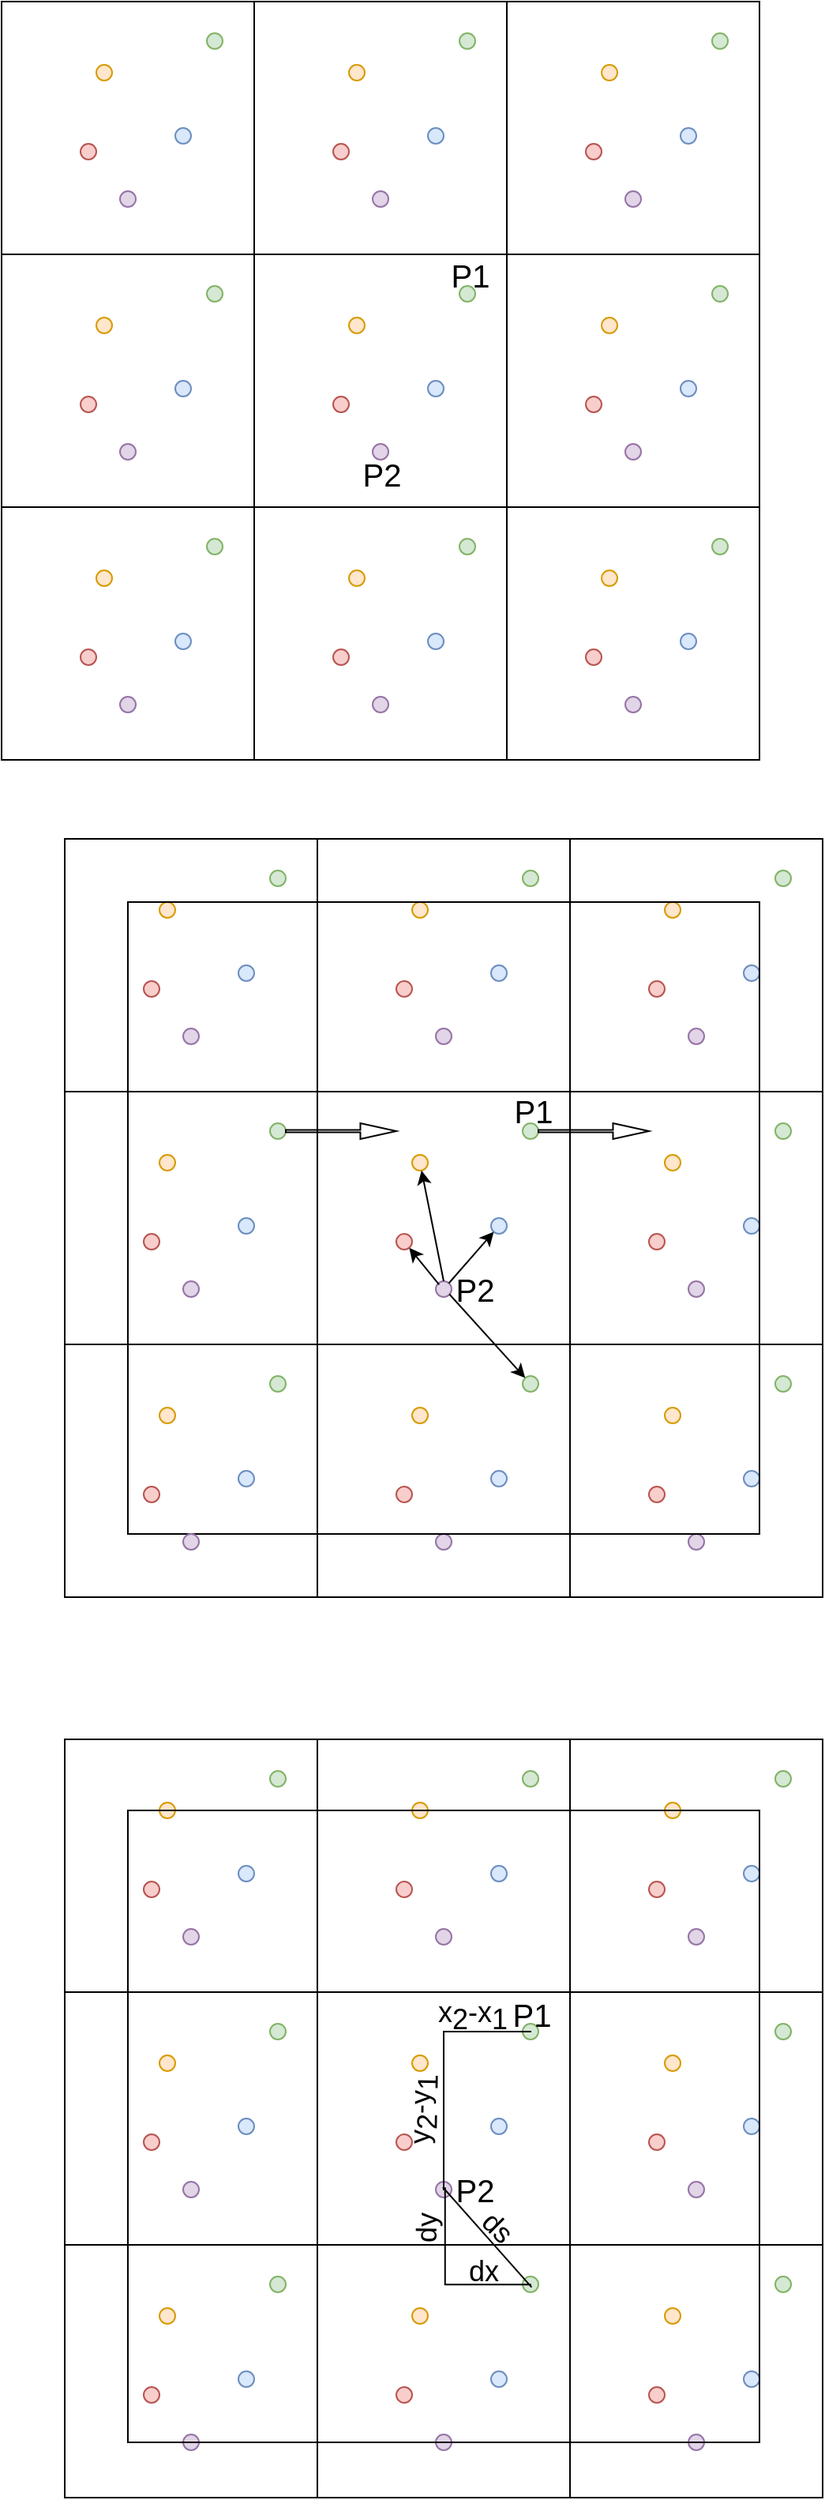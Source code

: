 <mxfile version="20.2.3" type="device"><diagram id="imVHB6iHsO2Q9KAXTTwX" name="Page-1"><mxGraphModel dx="1258" dy="1759" grid="1" gridSize="10" guides="1" tooltips="1" connect="0" arrows="0" fold="1" page="1" pageScale="1" pageWidth="850" pageHeight="1100" math="0" shadow="0"><root><mxCell id="0"/><mxCell id="1" parent="0"/><mxCell id="auEtpbC0rv6Uxyq8bBXX-1" value="" style="rounded=0;whiteSpace=wrap;html=1;" parent="1" vertex="1"><mxGeometry x="240" y="-880" width="160" height="160" as="geometry"/></mxCell><mxCell id="auEtpbC0rv6Uxyq8bBXX-3" value="" style="ellipse;whiteSpace=wrap;html=1;fillColor=#d5e8d4;strokeColor=#82b366;" parent="1" vertex="1"><mxGeometry x="370" y="-860" width="10" height="10" as="geometry"/></mxCell><mxCell id="auEtpbC0rv6Uxyq8bBXX-4" value="" style="ellipse;whiteSpace=wrap;html=1;fillColor=#dae8fc;strokeColor=#6c8ebf;" parent="1" vertex="1"><mxGeometry x="350" y="-800" width="10" height="10" as="geometry"/></mxCell><mxCell id="auEtpbC0rv6Uxyq8bBXX-5" value="" style="ellipse;whiteSpace=wrap;html=1;fillColor=#ffe6cc;strokeColor=#d79b00;" parent="1" vertex="1"><mxGeometry x="300" y="-840" width="10" height="10" as="geometry"/></mxCell><mxCell id="auEtpbC0rv6Uxyq8bBXX-6" value="" style="ellipse;whiteSpace=wrap;html=1;fillColor=#f8cecc;strokeColor=#b85450;" parent="1" vertex="1"><mxGeometry x="290" y="-790" width="10" height="10" as="geometry"/></mxCell><mxCell id="auEtpbC0rv6Uxyq8bBXX-7" value="" style="ellipse;whiteSpace=wrap;html=1;fillColor=#e1d5e7;strokeColor=#9673a6;" parent="1" vertex="1"><mxGeometry x="315" y="-760" width="10" height="10" as="geometry"/></mxCell><mxCell id="auEtpbC0rv6Uxyq8bBXX-10" value="" style="rounded=0;whiteSpace=wrap;html=1;" parent="1" vertex="1"><mxGeometry x="400" y="-880" width="160" height="160" as="geometry"/></mxCell><mxCell id="auEtpbC0rv6Uxyq8bBXX-11" value="" style="ellipse;whiteSpace=wrap;html=1;fillColor=#d5e8d4;strokeColor=#82b366;" parent="1" vertex="1"><mxGeometry x="530" y="-860" width="10" height="10" as="geometry"/></mxCell><mxCell id="auEtpbC0rv6Uxyq8bBXX-12" value="" style="ellipse;whiteSpace=wrap;html=1;fillColor=#dae8fc;strokeColor=#6c8ebf;" parent="1" vertex="1"><mxGeometry x="510" y="-800" width="10" height="10" as="geometry"/></mxCell><mxCell id="auEtpbC0rv6Uxyq8bBXX-13" value="" style="ellipse;whiteSpace=wrap;html=1;fillColor=#ffe6cc;strokeColor=#d79b00;" parent="1" vertex="1"><mxGeometry x="460" y="-840" width="10" height="10" as="geometry"/></mxCell><mxCell id="auEtpbC0rv6Uxyq8bBXX-14" value="" style="ellipse;whiteSpace=wrap;html=1;fillColor=#f8cecc;strokeColor=#b85450;" parent="1" vertex="1"><mxGeometry x="450" y="-790" width="10" height="10" as="geometry"/></mxCell><mxCell id="auEtpbC0rv6Uxyq8bBXX-15" value="" style="ellipse;whiteSpace=wrap;html=1;fillColor=#e1d5e7;strokeColor=#9673a6;" parent="1" vertex="1"><mxGeometry x="475" y="-760" width="10" height="10" as="geometry"/></mxCell><mxCell id="auEtpbC0rv6Uxyq8bBXX-16" value="" style="rounded=0;whiteSpace=wrap;html=1;" parent="1" vertex="1"><mxGeometry x="240" y="-1040" width="160" height="160" as="geometry"/></mxCell><mxCell id="auEtpbC0rv6Uxyq8bBXX-17" value="" style="ellipse;whiteSpace=wrap;html=1;fillColor=#d5e8d4;strokeColor=#82b366;" parent="1" vertex="1"><mxGeometry x="370" y="-1020" width="10" height="10" as="geometry"/></mxCell><mxCell id="auEtpbC0rv6Uxyq8bBXX-18" value="" style="ellipse;whiteSpace=wrap;html=1;fillColor=#dae8fc;strokeColor=#6c8ebf;" parent="1" vertex="1"><mxGeometry x="350" y="-960" width="10" height="10" as="geometry"/></mxCell><mxCell id="auEtpbC0rv6Uxyq8bBXX-19" value="" style="ellipse;whiteSpace=wrap;html=1;fillColor=#ffe6cc;strokeColor=#d79b00;" parent="1" vertex="1"><mxGeometry x="300" y="-1000" width="10" height="10" as="geometry"/></mxCell><mxCell id="auEtpbC0rv6Uxyq8bBXX-20" value="" style="ellipse;whiteSpace=wrap;html=1;fillColor=#f8cecc;strokeColor=#b85450;" parent="1" vertex="1"><mxGeometry x="290" y="-950" width="10" height="10" as="geometry"/></mxCell><mxCell id="auEtpbC0rv6Uxyq8bBXX-21" value="" style="ellipse;whiteSpace=wrap;html=1;fillColor=#e1d5e7;strokeColor=#9673a6;" parent="1" vertex="1"><mxGeometry x="315" y="-920" width="10" height="10" as="geometry"/></mxCell><mxCell id="auEtpbC0rv6Uxyq8bBXX-22" value="" style="rounded=0;whiteSpace=wrap;html=1;" parent="1" vertex="1"><mxGeometry x="400" y="-1040" width="160" height="160" as="geometry"/></mxCell><mxCell id="auEtpbC0rv6Uxyq8bBXX-23" value="" style="ellipse;whiteSpace=wrap;html=1;fillColor=#d5e8d4;strokeColor=#82b366;" parent="1" vertex="1"><mxGeometry x="530" y="-1020" width="10" height="10" as="geometry"/></mxCell><mxCell id="auEtpbC0rv6Uxyq8bBXX-24" value="" style="ellipse;whiteSpace=wrap;html=1;fillColor=#dae8fc;strokeColor=#6c8ebf;" parent="1" vertex="1"><mxGeometry x="510" y="-960" width="10" height="10" as="geometry"/></mxCell><mxCell id="auEtpbC0rv6Uxyq8bBXX-25" value="" style="ellipse;whiteSpace=wrap;html=1;fillColor=#ffe6cc;strokeColor=#d79b00;" parent="1" vertex="1"><mxGeometry x="460" y="-1000" width="10" height="10" as="geometry"/></mxCell><mxCell id="auEtpbC0rv6Uxyq8bBXX-26" value="" style="ellipse;whiteSpace=wrap;html=1;fillColor=#f8cecc;strokeColor=#b85450;" parent="1" vertex="1"><mxGeometry x="450" y="-950" width="10" height="10" as="geometry"/></mxCell><mxCell id="auEtpbC0rv6Uxyq8bBXX-27" value="" style="ellipse;whiteSpace=wrap;html=1;fillColor=#e1d5e7;strokeColor=#9673a6;" parent="1" vertex="1"><mxGeometry x="475" y="-920" width="10" height="10" as="geometry"/></mxCell><mxCell id="auEtpbC0rv6Uxyq8bBXX-28" value="" style="rounded=0;whiteSpace=wrap;html=1;" parent="1" vertex="1"><mxGeometry x="80" y="-1040" width="160" height="160" as="geometry"/></mxCell><mxCell id="auEtpbC0rv6Uxyq8bBXX-29" value="" style="ellipse;whiteSpace=wrap;html=1;fillColor=#d5e8d4;strokeColor=#82b366;" parent="1" vertex="1"><mxGeometry x="210" y="-1020" width="10" height="10" as="geometry"/></mxCell><mxCell id="auEtpbC0rv6Uxyq8bBXX-30" value="" style="ellipse;whiteSpace=wrap;html=1;fillColor=#dae8fc;strokeColor=#6c8ebf;" parent="1" vertex="1"><mxGeometry x="190" y="-960" width="10" height="10" as="geometry"/></mxCell><mxCell id="auEtpbC0rv6Uxyq8bBXX-31" value="" style="ellipse;whiteSpace=wrap;html=1;fillColor=#ffe6cc;strokeColor=#d79b00;" parent="1" vertex="1"><mxGeometry x="140" y="-1000" width="10" height="10" as="geometry"/></mxCell><mxCell id="auEtpbC0rv6Uxyq8bBXX-32" value="" style="ellipse;whiteSpace=wrap;html=1;fillColor=#f8cecc;strokeColor=#b85450;" parent="1" vertex="1"><mxGeometry x="130" y="-950" width="10" height="10" as="geometry"/></mxCell><mxCell id="auEtpbC0rv6Uxyq8bBXX-33" value="" style="ellipse;whiteSpace=wrap;html=1;fillColor=#e1d5e7;strokeColor=#9673a6;" parent="1" vertex="1"><mxGeometry x="155" y="-920" width="10" height="10" as="geometry"/></mxCell><mxCell id="auEtpbC0rv6Uxyq8bBXX-34" value="" style="rounded=0;whiteSpace=wrap;html=1;" parent="1" vertex="1"><mxGeometry x="80" y="-880" width="160" height="160" as="geometry"/></mxCell><mxCell id="auEtpbC0rv6Uxyq8bBXX-35" value="" style="ellipse;whiteSpace=wrap;html=1;fillColor=#d5e8d4;strokeColor=#82b366;" parent="1" vertex="1"><mxGeometry x="210" y="-860" width="10" height="10" as="geometry"/></mxCell><mxCell id="auEtpbC0rv6Uxyq8bBXX-36" value="" style="ellipse;whiteSpace=wrap;html=1;fillColor=#dae8fc;strokeColor=#6c8ebf;" parent="1" vertex="1"><mxGeometry x="190" y="-800" width="10" height="10" as="geometry"/></mxCell><mxCell id="auEtpbC0rv6Uxyq8bBXX-37" value="" style="ellipse;whiteSpace=wrap;html=1;fillColor=#ffe6cc;strokeColor=#d79b00;" parent="1" vertex="1"><mxGeometry x="140" y="-840" width="10" height="10" as="geometry"/></mxCell><mxCell id="auEtpbC0rv6Uxyq8bBXX-38" value="" style="ellipse;whiteSpace=wrap;html=1;fillColor=#f8cecc;strokeColor=#b85450;" parent="1" vertex="1"><mxGeometry x="130" y="-790" width="10" height="10" as="geometry"/></mxCell><mxCell id="auEtpbC0rv6Uxyq8bBXX-39" value="" style="ellipse;whiteSpace=wrap;html=1;fillColor=#e1d5e7;strokeColor=#9673a6;" parent="1" vertex="1"><mxGeometry x="155" y="-760" width="10" height="10" as="geometry"/></mxCell><mxCell id="auEtpbC0rv6Uxyq8bBXX-40" value="" style="rounded=0;whiteSpace=wrap;html=1;" parent="1" vertex="1"><mxGeometry x="240" y="-720" width="160" height="160" as="geometry"/></mxCell><mxCell id="auEtpbC0rv6Uxyq8bBXX-41" value="" style="ellipse;whiteSpace=wrap;html=1;fillColor=#d5e8d4;strokeColor=#82b366;" parent="1" vertex="1"><mxGeometry x="370" y="-700" width="10" height="10" as="geometry"/></mxCell><mxCell id="auEtpbC0rv6Uxyq8bBXX-42" value="" style="ellipse;whiteSpace=wrap;html=1;fillColor=#dae8fc;strokeColor=#6c8ebf;" parent="1" vertex="1"><mxGeometry x="350" y="-640" width="10" height="10" as="geometry"/></mxCell><mxCell id="auEtpbC0rv6Uxyq8bBXX-43" value="" style="ellipse;whiteSpace=wrap;html=1;fillColor=#ffe6cc;strokeColor=#d79b00;" parent="1" vertex="1"><mxGeometry x="300" y="-680" width="10" height="10" as="geometry"/></mxCell><mxCell id="auEtpbC0rv6Uxyq8bBXX-44" value="" style="ellipse;whiteSpace=wrap;html=1;fillColor=#f8cecc;strokeColor=#b85450;" parent="1" vertex="1"><mxGeometry x="290" y="-630" width="10" height="10" as="geometry"/></mxCell><mxCell id="auEtpbC0rv6Uxyq8bBXX-45" value="" style="ellipse;whiteSpace=wrap;html=1;fillColor=#e1d5e7;strokeColor=#9673a6;" parent="1" vertex="1"><mxGeometry x="315" y="-600" width="10" height="10" as="geometry"/></mxCell><mxCell id="auEtpbC0rv6Uxyq8bBXX-46" value="" style="rounded=0;whiteSpace=wrap;html=1;" parent="1" vertex="1"><mxGeometry x="400" y="-720" width="160" height="160" as="geometry"/></mxCell><mxCell id="auEtpbC0rv6Uxyq8bBXX-47" value="" style="ellipse;whiteSpace=wrap;html=1;fillColor=#d5e8d4;strokeColor=#82b366;" parent="1" vertex="1"><mxGeometry x="530" y="-700" width="10" height="10" as="geometry"/></mxCell><mxCell id="auEtpbC0rv6Uxyq8bBXX-48" value="" style="ellipse;whiteSpace=wrap;html=1;fillColor=#dae8fc;strokeColor=#6c8ebf;" parent="1" vertex="1"><mxGeometry x="510" y="-640" width="10" height="10" as="geometry"/></mxCell><mxCell id="auEtpbC0rv6Uxyq8bBXX-49" value="" style="ellipse;whiteSpace=wrap;html=1;fillColor=#ffe6cc;strokeColor=#d79b00;" parent="1" vertex="1"><mxGeometry x="460" y="-680" width="10" height="10" as="geometry"/></mxCell><mxCell id="auEtpbC0rv6Uxyq8bBXX-50" value="" style="ellipse;whiteSpace=wrap;html=1;fillColor=#f8cecc;strokeColor=#b85450;" parent="1" vertex="1"><mxGeometry x="450" y="-630" width="10" height="10" as="geometry"/></mxCell><mxCell id="auEtpbC0rv6Uxyq8bBXX-51" value="" style="ellipse;whiteSpace=wrap;html=1;fillColor=#e1d5e7;strokeColor=#9673a6;" parent="1" vertex="1"><mxGeometry x="475" y="-600" width="10" height="10" as="geometry"/></mxCell><mxCell id="auEtpbC0rv6Uxyq8bBXX-52" value="" style="rounded=0;whiteSpace=wrap;html=1;" parent="1" vertex="1"><mxGeometry x="80" y="-720" width="160" height="160" as="geometry"/></mxCell><mxCell id="auEtpbC0rv6Uxyq8bBXX-53" value="" style="ellipse;whiteSpace=wrap;html=1;fillColor=#d5e8d4;strokeColor=#82b366;" parent="1" vertex="1"><mxGeometry x="210" y="-700" width="10" height="10" as="geometry"/></mxCell><mxCell id="auEtpbC0rv6Uxyq8bBXX-54" value="" style="ellipse;whiteSpace=wrap;html=1;fillColor=#dae8fc;strokeColor=#6c8ebf;" parent="1" vertex="1"><mxGeometry x="190" y="-640" width="10" height="10" as="geometry"/></mxCell><mxCell id="auEtpbC0rv6Uxyq8bBXX-55" value="" style="ellipse;whiteSpace=wrap;html=1;fillColor=#ffe6cc;strokeColor=#d79b00;" parent="1" vertex="1"><mxGeometry x="140" y="-680" width="10" height="10" as="geometry"/></mxCell><mxCell id="auEtpbC0rv6Uxyq8bBXX-56" value="" style="ellipse;whiteSpace=wrap;html=1;fillColor=#f8cecc;strokeColor=#b85450;" parent="1" vertex="1"><mxGeometry x="130" y="-630" width="10" height="10" as="geometry"/></mxCell><mxCell id="auEtpbC0rv6Uxyq8bBXX-57" value="" style="ellipse;whiteSpace=wrap;html=1;fillColor=#e1d5e7;strokeColor=#9673a6;" parent="1" vertex="1"><mxGeometry x="155" y="-600" width="10" height="10" as="geometry"/></mxCell><mxCell id="auEtpbC0rv6Uxyq8bBXX-58" value="" style="rounded=0;whiteSpace=wrap;html=1;" parent="1" vertex="1"><mxGeometry x="280" y="-350" width="160" height="160" as="geometry"/></mxCell><mxCell id="auEtpbC0rv6Uxyq8bBXX-59" value="" style="ellipse;whiteSpace=wrap;html=1;fillColor=#d5e8d4;strokeColor=#82b366;" parent="1" vertex="1"><mxGeometry x="410" y="-330" width="10" height="10" as="geometry"/></mxCell><mxCell id="auEtpbC0rv6Uxyq8bBXX-60" value="" style="ellipse;whiteSpace=wrap;html=1;fillColor=#dae8fc;strokeColor=#6c8ebf;" parent="1" vertex="1"><mxGeometry x="390" y="-270" width="10" height="10" as="geometry"/></mxCell><mxCell id="auEtpbC0rv6Uxyq8bBXX-61" value="" style="ellipse;whiteSpace=wrap;html=1;fillColor=#ffe6cc;strokeColor=#d79b00;" parent="1" vertex="1"><mxGeometry x="340" y="-310" width="10" height="10" as="geometry"/></mxCell><mxCell id="auEtpbC0rv6Uxyq8bBXX-62" value="" style="ellipse;whiteSpace=wrap;html=1;fillColor=#f8cecc;strokeColor=#b85450;" parent="1" vertex="1"><mxGeometry x="330" y="-260" width="10" height="10" as="geometry"/></mxCell><mxCell id="auEtpbC0rv6Uxyq8bBXX-63" value="" style="ellipse;whiteSpace=wrap;html=1;fillColor=#e1d5e7;strokeColor=#9673a6;" parent="1" vertex="1"><mxGeometry x="355" y="-230" width="10" height="10" as="geometry"/></mxCell><mxCell id="auEtpbC0rv6Uxyq8bBXX-64" value="" style="rounded=0;whiteSpace=wrap;html=1;" parent="1" vertex="1"><mxGeometry x="440" y="-350" width="160" height="160" as="geometry"/></mxCell><mxCell id="auEtpbC0rv6Uxyq8bBXX-65" value="" style="ellipse;whiteSpace=wrap;html=1;fillColor=#d5e8d4;strokeColor=#82b366;" parent="1" vertex="1"><mxGeometry x="570" y="-330" width="10" height="10" as="geometry"/></mxCell><mxCell id="auEtpbC0rv6Uxyq8bBXX-66" value="" style="ellipse;whiteSpace=wrap;html=1;fillColor=#dae8fc;strokeColor=#6c8ebf;" parent="1" vertex="1"><mxGeometry x="550" y="-270" width="10" height="10" as="geometry"/></mxCell><mxCell id="auEtpbC0rv6Uxyq8bBXX-67" value="" style="ellipse;whiteSpace=wrap;html=1;fillColor=#ffe6cc;strokeColor=#d79b00;" parent="1" vertex="1"><mxGeometry x="500" y="-310" width="10" height="10" as="geometry"/></mxCell><mxCell id="auEtpbC0rv6Uxyq8bBXX-68" value="" style="ellipse;whiteSpace=wrap;html=1;fillColor=#f8cecc;strokeColor=#b85450;" parent="1" vertex="1"><mxGeometry x="490" y="-260" width="10" height="10" as="geometry"/></mxCell><mxCell id="auEtpbC0rv6Uxyq8bBXX-69" value="" style="ellipse;whiteSpace=wrap;html=1;fillColor=#e1d5e7;strokeColor=#9673a6;" parent="1" vertex="1"><mxGeometry x="515" y="-230" width="10" height="10" as="geometry"/></mxCell><mxCell id="auEtpbC0rv6Uxyq8bBXX-70" value="" style="rounded=0;whiteSpace=wrap;html=1;" parent="1" vertex="1"><mxGeometry x="280" y="-510" width="160" height="160" as="geometry"/></mxCell><mxCell id="auEtpbC0rv6Uxyq8bBXX-71" value="" style="ellipse;whiteSpace=wrap;html=1;fillColor=#d5e8d4;strokeColor=#82b366;" parent="1" vertex="1"><mxGeometry x="410" y="-490" width="10" height="10" as="geometry"/></mxCell><mxCell id="auEtpbC0rv6Uxyq8bBXX-72" value="" style="ellipse;whiteSpace=wrap;html=1;fillColor=#dae8fc;strokeColor=#6c8ebf;" parent="1" vertex="1"><mxGeometry x="390" y="-430" width="10" height="10" as="geometry"/></mxCell><mxCell id="auEtpbC0rv6Uxyq8bBXX-73" value="" style="ellipse;whiteSpace=wrap;html=1;fillColor=#ffe6cc;strokeColor=#d79b00;" parent="1" vertex="1"><mxGeometry x="340" y="-470" width="10" height="10" as="geometry"/></mxCell><mxCell id="auEtpbC0rv6Uxyq8bBXX-74" value="" style="ellipse;whiteSpace=wrap;html=1;fillColor=#f8cecc;strokeColor=#b85450;" parent="1" vertex="1"><mxGeometry x="330" y="-420" width="10" height="10" as="geometry"/></mxCell><mxCell id="auEtpbC0rv6Uxyq8bBXX-75" value="" style="ellipse;whiteSpace=wrap;html=1;fillColor=#e1d5e7;strokeColor=#9673a6;" parent="1" vertex="1"><mxGeometry x="355" y="-390" width="10" height="10" as="geometry"/></mxCell><mxCell id="auEtpbC0rv6Uxyq8bBXX-76" value="" style="rounded=0;whiteSpace=wrap;html=1;" parent="1" vertex="1"><mxGeometry x="440" y="-510" width="160" height="160" as="geometry"/></mxCell><mxCell id="auEtpbC0rv6Uxyq8bBXX-77" value="" style="ellipse;whiteSpace=wrap;html=1;fillColor=#d5e8d4;strokeColor=#82b366;" parent="1" vertex="1"><mxGeometry x="570" y="-490" width="10" height="10" as="geometry"/></mxCell><mxCell id="auEtpbC0rv6Uxyq8bBXX-78" value="" style="ellipse;whiteSpace=wrap;html=1;fillColor=#dae8fc;strokeColor=#6c8ebf;" parent="1" vertex="1"><mxGeometry x="550" y="-430" width="10" height="10" as="geometry"/></mxCell><mxCell id="auEtpbC0rv6Uxyq8bBXX-79" value="" style="ellipse;whiteSpace=wrap;html=1;fillColor=#ffe6cc;strokeColor=#d79b00;" parent="1" vertex="1"><mxGeometry x="500" y="-470" width="10" height="10" as="geometry"/></mxCell><mxCell id="auEtpbC0rv6Uxyq8bBXX-80" value="" style="ellipse;whiteSpace=wrap;html=1;fillColor=#f8cecc;strokeColor=#b85450;" parent="1" vertex="1"><mxGeometry x="490" y="-420" width="10" height="10" as="geometry"/></mxCell><mxCell id="auEtpbC0rv6Uxyq8bBXX-81" value="" style="ellipse;whiteSpace=wrap;html=1;fillColor=#e1d5e7;strokeColor=#9673a6;" parent="1" vertex="1"><mxGeometry x="515" y="-390" width="10" height="10" as="geometry"/></mxCell><mxCell id="auEtpbC0rv6Uxyq8bBXX-82" value="" style="rounded=0;whiteSpace=wrap;html=1;" parent="1" vertex="1"><mxGeometry x="120" y="-510" width="160" height="160" as="geometry"/></mxCell><mxCell id="auEtpbC0rv6Uxyq8bBXX-83" value="" style="ellipse;whiteSpace=wrap;html=1;fillColor=#d5e8d4;strokeColor=#82b366;" parent="1" vertex="1"><mxGeometry x="250" y="-490" width="10" height="10" as="geometry"/></mxCell><mxCell id="auEtpbC0rv6Uxyq8bBXX-84" value="" style="ellipse;whiteSpace=wrap;html=1;fillColor=#dae8fc;strokeColor=#6c8ebf;" parent="1" vertex="1"><mxGeometry x="230" y="-430" width="10" height="10" as="geometry"/></mxCell><mxCell id="auEtpbC0rv6Uxyq8bBXX-85" value="" style="ellipse;whiteSpace=wrap;html=1;fillColor=#ffe6cc;strokeColor=#d79b00;" parent="1" vertex="1"><mxGeometry x="180" y="-470" width="10" height="10" as="geometry"/></mxCell><mxCell id="auEtpbC0rv6Uxyq8bBXX-86" value="" style="ellipse;whiteSpace=wrap;html=1;fillColor=#f8cecc;strokeColor=#b85450;" parent="1" vertex="1"><mxGeometry x="170" y="-420" width="10" height="10" as="geometry"/></mxCell><mxCell id="auEtpbC0rv6Uxyq8bBXX-87" value="" style="ellipse;whiteSpace=wrap;html=1;fillColor=#e1d5e7;strokeColor=#9673a6;" parent="1" vertex="1"><mxGeometry x="195" y="-390" width="10" height="10" as="geometry"/></mxCell><mxCell id="auEtpbC0rv6Uxyq8bBXX-88" value="" style="rounded=0;whiteSpace=wrap;html=1;" parent="1" vertex="1"><mxGeometry x="120" y="-350" width="160" height="160" as="geometry"/></mxCell><mxCell id="auEtpbC0rv6Uxyq8bBXX-89" value="" style="ellipse;whiteSpace=wrap;html=1;fillColor=#d5e8d4;strokeColor=#82b366;" parent="1" vertex="1"><mxGeometry x="250" y="-330" width="10" height="10" as="geometry"/></mxCell><mxCell id="auEtpbC0rv6Uxyq8bBXX-90" value="" style="ellipse;whiteSpace=wrap;html=1;fillColor=#dae8fc;strokeColor=#6c8ebf;" parent="1" vertex="1"><mxGeometry x="230" y="-270" width="10" height="10" as="geometry"/></mxCell><mxCell id="auEtpbC0rv6Uxyq8bBXX-91" value="" style="ellipse;whiteSpace=wrap;html=1;fillColor=#ffe6cc;strokeColor=#d79b00;" parent="1" vertex="1"><mxGeometry x="180" y="-310" width="10" height="10" as="geometry"/></mxCell><mxCell id="auEtpbC0rv6Uxyq8bBXX-92" value="" style="ellipse;whiteSpace=wrap;html=1;fillColor=#f8cecc;strokeColor=#b85450;" parent="1" vertex="1"><mxGeometry x="170" y="-260" width="10" height="10" as="geometry"/></mxCell><mxCell id="auEtpbC0rv6Uxyq8bBXX-93" value="" style="ellipse;whiteSpace=wrap;html=1;fillColor=#e1d5e7;strokeColor=#9673a6;" parent="1" vertex="1"><mxGeometry x="195" y="-230" width="10" height="10" as="geometry"/></mxCell><mxCell id="auEtpbC0rv6Uxyq8bBXX-94" value="" style="rounded=0;whiteSpace=wrap;html=1;" parent="1" vertex="1"><mxGeometry x="280" y="-190" width="160" height="160" as="geometry"/></mxCell><mxCell id="auEtpbC0rv6Uxyq8bBXX-95" value="" style="ellipse;whiteSpace=wrap;html=1;fillColor=#d5e8d4;strokeColor=#82b366;" parent="1" vertex="1"><mxGeometry x="410" y="-170" width="10" height="10" as="geometry"/></mxCell><mxCell id="auEtpbC0rv6Uxyq8bBXX-96" value="" style="ellipse;whiteSpace=wrap;html=1;fillColor=#dae8fc;strokeColor=#6c8ebf;" parent="1" vertex="1"><mxGeometry x="390" y="-110" width="10" height="10" as="geometry"/></mxCell><mxCell id="auEtpbC0rv6Uxyq8bBXX-97" value="" style="ellipse;whiteSpace=wrap;html=1;fillColor=#ffe6cc;strokeColor=#d79b00;" parent="1" vertex="1"><mxGeometry x="340" y="-150" width="10" height="10" as="geometry"/></mxCell><mxCell id="auEtpbC0rv6Uxyq8bBXX-98" value="" style="ellipse;whiteSpace=wrap;html=1;fillColor=#f8cecc;strokeColor=#b85450;" parent="1" vertex="1"><mxGeometry x="330" y="-100" width="10" height="10" as="geometry"/></mxCell><mxCell id="auEtpbC0rv6Uxyq8bBXX-99" value="" style="ellipse;whiteSpace=wrap;html=1;fillColor=#e1d5e7;strokeColor=#9673a6;" parent="1" vertex="1"><mxGeometry x="355" y="-70" width="10" height="10" as="geometry"/></mxCell><mxCell id="auEtpbC0rv6Uxyq8bBXX-100" value="" style="rounded=0;whiteSpace=wrap;html=1;" parent="1" vertex="1"><mxGeometry x="440" y="-190" width="160" height="160" as="geometry"/></mxCell><mxCell id="auEtpbC0rv6Uxyq8bBXX-101" value="" style="ellipse;whiteSpace=wrap;html=1;fillColor=#d5e8d4;strokeColor=#82b366;" parent="1" vertex="1"><mxGeometry x="570" y="-170" width="10" height="10" as="geometry"/></mxCell><mxCell id="auEtpbC0rv6Uxyq8bBXX-102" value="" style="ellipse;whiteSpace=wrap;html=1;fillColor=#dae8fc;strokeColor=#6c8ebf;" parent="1" vertex="1"><mxGeometry x="550" y="-110" width="10" height="10" as="geometry"/></mxCell><mxCell id="auEtpbC0rv6Uxyq8bBXX-103" value="" style="ellipse;whiteSpace=wrap;html=1;fillColor=#ffe6cc;strokeColor=#d79b00;" parent="1" vertex="1"><mxGeometry x="500" y="-150" width="10" height="10" as="geometry"/></mxCell><mxCell id="auEtpbC0rv6Uxyq8bBXX-104" value="" style="ellipse;whiteSpace=wrap;html=1;fillColor=#f8cecc;strokeColor=#b85450;" parent="1" vertex="1"><mxGeometry x="490" y="-100" width="10" height="10" as="geometry"/></mxCell><mxCell id="auEtpbC0rv6Uxyq8bBXX-105" value="" style="ellipse;whiteSpace=wrap;html=1;fillColor=#e1d5e7;strokeColor=#9673a6;" parent="1" vertex="1"><mxGeometry x="515" y="-70" width="10" height="10" as="geometry"/></mxCell><mxCell id="auEtpbC0rv6Uxyq8bBXX-106" value="" style="rounded=0;whiteSpace=wrap;html=1;" parent="1" vertex="1"><mxGeometry x="120" y="-190" width="160" height="160" as="geometry"/></mxCell><mxCell id="auEtpbC0rv6Uxyq8bBXX-107" value="" style="ellipse;whiteSpace=wrap;html=1;fillColor=#d5e8d4;strokeColor=#82b366;" parent="1" vertex="1"><mxGeometry x="250" y="-170" width="10" height="10" as="geometry"/></mxCell><mxCell id="auEtpbC0rv6Uxyq8bBXX-108" value="" style="ellipse;whiteSpace=wrap;html=1;fillColor=#dae8fc;strokeColor=#6c8ebf;" parent="1" vertex="1"><mxGeometry x="230" y="-110" width="10" height="10" as="geometry"/></mxCell><mxCell id="auEtpbC0rv6Uxyq8bBXX-109" value="" style="ellipse;whiteSpace=wrap;html=1;fillColor=#ffe6cc;strokeColor=#d79b00;" parent="1" vertex="1"><mxGeometry x="180" y="-150" width="10" height="10" as="geometry"/></mxCell><mxCell id="auEtpbC0rv6Uxyq8bBXX-112" value="" style="rounded=0;whiteSpace=wrap;html=1;fillColor=none;" parent="1" vertex="1"><mxGeometry x="160" y="-470" width="400" height="400" as="geometry"/></mxCell><mxCell id="auEtpbC0rv6Uxyq8bBXX-110" value="" style="ellipse;whiteSpace=wrap;html=1;fillColor=#f8cecc;strokeColor=#b85450;" parent="1" vertex="1"><mxGeometry x="170" y="-100" width="10" height="10" as="geometry"/></mxCell><mxCell id="auEtpbC0rv6Uxyq8bBXX-111" value="" style="ellipse;whiteSpace=wrap;html=1;fillColor=#e1d5e7;strokeColor=#9673a6;" parent="1" vertex="1"><mxGeometry x="195" y="-70" width="10" height="10" as="geometry"/></mxCell><mxCell id="auEtpbC0rv6Uxyq8bBXX-117" value="" style="html=1;shadow=0;dashed=0;align=center;verticalAlign=middle;shape=mxgraph.arrows2.arrow;dy=0.86;dx=22.77;notch=0;fillColor=none;" parent="1" vertex="1"><mxGeometry x="420" y="-330" width="70" height="10" as="geometry"/></mxCell><mxCell id="auEtpbC0rv6Uxyq8bBXX-118" value="" style="html=1;shadow=0;dashed=0;align=center;verticalAlign=middle;shape=mxgraph.arrows2.arrow;dy=0.86;dx=22.77;notch=0;fillColor=none;" parent="1" vertex="1"><mxGeometry x="260" y="-330" width="70" height="10" as="geometry"/></mxCell><mxCell id="auEtpbC0rv6Uxyq8bBXX-121" value="" style="endArrow=classic;html=1;rounded=0;" parent="1" source="auEtpbC0rv6Uxyq8bBXX-63" target="auEtpbC0rv6Uxyq8bBXX-60" edge="1"><mxGeometry width="50" height="50" relative="1" as="geometry"><mxPoint x="290" y="-270" as="sourcePoint"/><mxPoint x="390" y="-260" as="targetPoint"/></mxGeometry></mxCell><mxCell id="auEtpbC0rv6Uxyq8bBXX-122" value="" style="endArrow=classic;html=1;rounded=0;exitX=0.21;exitY=0.215;exitDx=0;exitDy=0;exitPerimeter=0;" parent="1" source="auEtpbC0rv6Uxyq8bBXX-63" target="auEtpbC0rv6Uxyq8bBXX-62" edge="1"><mxGeometry width="50" height="50" relative="1" as="geometry"><mxPoint x="354.998" y="-227.545" as="sourcePoint"/><mxPoint x="383.44" y="-259.996" as="targetPoint"/></mxGeometry></mxCell><mxCell id="auEtpbC0rv6Uxyq8bBXX-123" value="" style="endArrow=classic;html=1;rounded=0;exitX=0.863;exitY=0.824;exitDx=0;exitDy=0;exitPerimeter=0;" parent="1" source="auEtpbC0rv6Uxyq8bBXX-63" target="auEtpbC0rv6Uxyq8bBXX-95" edge="1"><mxGeometry width="50" height="50" relative="1" as="geometry"><mxPoint x="290" y="-170" as="sourcePoint"/><mxPoint x="415" y="-170" as="targetPoint"/></mxGeometry></mxCell><mxCell id="auEtpbC0rv6Uxyq8bBXX-124" value="" style="endArrow=classic;html=1;rounded=0;" parent="1" target="auEtpbC0rv6Uxyq8bBXX-61" edge="1"><mxGeometry width="50" height="50" relative="1" as="geometry"><mxPoint x="360" y="-230" as="sourcePoint"/><mxPoint x="340" y="-220" as="targetPoint"/></mxGeometry></mxCell><mxCell id="wUM3ocMF2bNntn3YfLUV-1" value="P1" style="text;html=1;strokeColor=none;fillColor=none;align=center;verticalAlign=middle;whiteSpace=wrap;rounded=0;fontSize=20;" parent="1" vertex="1"><mxGeometry x="347" y="-882" width="60" height="30" as="geometry"/></mxCell><mxCell id="wUM3ocMF2bNntn3YfLUV-2" value="P2" style="text;html=1;strokeColor=none;fillColor=none;align=center;verticalAlign=middle;whiteSpace=wrap;rounded=0;fontSize=20;" parent="1" vertex="1"><mxGeometry x="291" y="-756" width="60" height="30" as="geometry"/></mxCell><mxCell id="wUM3ocMF2bNntn3YfLUV-3" value="P2" style="text;html=1;strokeColor=none;fillColor=none;align=center;verticalAlign=middle;whiteSpace=wrap;rounded=0;fontSize=20;" parent="1" vertex="1"><mxGeometry x="350" y="-240.5" width="60" height="30" as="geometry"/></mxCell><mxCell id="wUM3ocMF2bNntn3YfLUV-4" value="P1" style="text;html=1;strokeColor=none;fillColor=none;align=center;verticalAlign=middle;whiteSpace=wrap;rounded=0;fontSize=20;" parent="1" vertex="1"><mxGeometry x="387" y="-353.5" width="60" height="30" as="geometry"/></mxCell><mxCell id="wUM3ocMF2bNntn3YfLUV-5" value="" style="rounded=0;whiteSpace=wrap;html=1;" parent="1" vertex="1"><mxGeometry x="280" y="220" width="160" height="160" as="geometry"/></mxCell><mxCell id="wUM3ocMF2bNntn3YfLUV-6" value="" style="ellipse;whiteSpace=wrap;html=1;fillColor=#d5e8d4;strokeColor=#82b366;" parent="1" vertex="1"><mxGeometry x="410" y="240" width="10" height="10" as="geometry"/></mxCell><mxCell id="wUM3ocMF2bNntn3YfLUV-7" value="" style="ellipse;whiteSpace=wrap;html=1;fillColor=#dae8fc;strokeColor=#6c8ebf;" parent="1" vertex="1"><mxGeometry x="390" y="300" width="10" height="10" as="geometry"/></mxCell><mxCell id="wUM3ocMF2bNntn3YfLUV-8" value="" style="ellipse;whiteSpace=wrap;html=1;fillColor=#ffe6cc;strokeColor=#d79b00;" parent="1" vertex="1"><mxGeometry x="340" y="260" width="10" height="10" as="geometry"/></mxCell><mxCell id="wUM3ocMF2bNntn3YfLUV-9" value="" style="ellipse;whiteSpace=wrap;html=1;fillColor=#f8cecc;strokeColor=#b85450;" parent="1" vertex="1"><mxGeometry x="330" y="310" width="10" height="10" as="geometry"/></mxCell><mxCell id="wUM3ocMF2bNntn3YfLUV-10" value="" style="ellipse;whiteSpace=wrap;html=1;fillColor=#e1d5e7;strokeColor=#9673a6;" parent="1" vertex="1"><mxGeometry x="355" y="340" width="10" height="10" as="geometry"/></mxCell><mxCell id="wUM3ocMF2bNntn3YfLUV-11" value="" style="rounded=0;whiteSpace=wrap;html=1;" parent="1" vertex="1"><mxGeometry x="440" y="220" width="160" height="160" as="geometry"/></mxCell><mxCell id="wUM3ocMF2bNntn3YfLUV-12" value="" style="ellipse;whiteSpace=wrap;html=1;fillColor=#d5e8d4;strokeColor=#82b366;" parent="1" vertex="1"><mxGeometry x="570" y="240" width="10" height="10" as="geometry"/></mxCell><mxCell id="wUM3ocMF2bNntn3YfLUV-13" value="" style="ellipse;whiteSpace=wrap;html=1;fillColor=#dae8fc;strokeColor=#6c8ebf;" parent="1" vertex="1"><mxGeometry x="550" y="300" width="10" height="10" as="geometry"/></mxCell><mxCell id="wUM3ocMF2bNntn3YfLUV-14" value="" style="ellipse;whiteSpace=wrap;html=1;fillColor=#ffe6cc;strokeColor=#d79b00;" parent="1" vertex="1"><mxGeometry x="500" y="260" width="10" height="10" as="geometry"/></mxCell><mxCell id="wUM3ocMF2bNntn3YfLUV-15" value="" style="ellipse;whiteSpace=wrap;html=1;fillColor=#f8cecc;strokeColor=#b85450;" parent="1" vertex="1"><mxGeometry x="490" y="310" width="10" height="10" as="geometry"/></mxCell><mxCell id="wUM3ocMF2bNntn3YfLUV-16" value="" style="ellipse;whiteSpace=wrap;html=1;fillColor=#e1d5e7;strokeColor=#9673a6;" parent="1" vertex="1"><mxGeometry x="515" y="340" width="10" height="10" as="geometry"/></mxCell><mxCell id="wUM3ocMF2bNntn3YfLUV-17" value="" style="rounded=0;whiteSpace=wrap;html=1;" parent="1" vertex="1"><mxGeometry x="280" y="60" width="160" height="160" as="geometry"/></mxCell><mxCell id="wUM3ocMF2bNntn3YfLUV-18" value="" style="ellipse;whiteSpace=wrap;html=1;fillColor=#d5e8d4;strokeColor=#82b366;" parent="1" vertex="1"><mxGeometry x="410" y="80" width="10" height="10" as="geometry"/></mxCell><mxCell id="wUM3ocMF2bNntn3YfLUV-19" value="" style="ellipse;whiteSpace=wrap;html=1;fillColor=#dae8fc;strokeColor=#6c8ebf;" parent="1" vertex="1"><mxGeometry x="390" y="140" width="10" height="10" as="geometry"/></mxCell><mxCell id="wUM3ocMF2bNntn3YfLUV-20" value="" style="ellipse;whiteSpace=wrap;html=1;fillColor=#ffe6cc;strokeColor=#d79b00;" parent="1" vertex="1"><mxGeometry x="340" y="100" width="10" height="10" as="geometry"/></mxCell><mxCell id="wUM3ocMF2bNntn3YfLUV-21" value="" style="ellipse;whiteSpace=wrap;html=1;fillColor=#f8cecc;strokeColor=#b85450;" parent="1" vertex="1"><mxGeometry x="330" y="150" width="10" height="10" as="geometry"/></mxCell><mxCell id="wUM3ocMF2bNntn3YfLUV-22" value="" style="ellipse;whiteSpace=wrap;html=1;fillColor=#e1d5e7;strokeColor=#9673a6;" parent="1" vertex="1"><mxGeometry x="355" y="180" width="10" height="10" as="geometry"/></mxCell><mxCell id="wUM3ocMF2bNntn3YfLUV-23" value="" style="rounded=0;whiteSpace=wrap;html=1;" parent="1" vertex="1"><mxGeometry x="440" y="60" width="160" height="160" as="geometry"/></mxCell><mxCell id="wUM3ocMF2bNntn3YfLUV-24" value="" style="ellipse;whiteSpace=wrap;html=1;fillColor=#d5e8d4;strokeColor=#82b366;" parent="1" vertex="1"><mxGeometry x="570" y="80" width="10" height="10" as="geometry"/></mxCell><mxCell id="wUM3ocMF2bNntn3YfLUV-25" value="" style="ellipse;whiteSpace=wrap;html=1;fillColor=#dae8fc;strokeColor=#6c8ebf;" parent="1" vertex="1"><mxGeometry x="550" y="140" width="10" height="10" as="geometry"/></mxCell><mxCell id="wUM3ocMF2bNntn3YfLUV-26" value="" style="ellipse;whiteSpace=wrap;html=1;fillColor=#ffe6cc;strokeColor=#d79b00;" parent="1" vertex="1"><mxGeometry x="500" y="100" width="10" height="10" as="geometry"/></mxCell><mxCell id="wUM3ocMF2bNntn3YfLUV-27" value="" style="ellipse;whiteSpace=wrap;html=1;fillColor=#f8cecc;strokeColor=#b85450;" parent="1" vertex="1"><mxGeometry x="490" y="150" width="10" height="10" as="geometry"/></mxCell><mxCell id="wUM3ocMF2bNntn3YfLUV-28" value="" style="ellipse;whiteSpace=wrap;html=1;fillColor=#e1d5e7;strokeColor=#9673a6;" parent="1" vertex="1"><mxGeometry x="515" y="180" width="10" height="10" as="geometry"/></mxCell><mxCell id="wUM3ocMF2bNntn3YfLUV-29" value="" style="rounded=0;whiteSpace=wrap;html=1;" parent="1" vertex="1"><mxGeometry x="120" y="60" width="160" height="160" as="geometry"/></mxCell><mxCell id="wUM3ocMF2bNntn3YfLUV-30" value="" style="ellipse;whiteSpace=wrap;html=1;fillColor=#d5e8d4;strokeColor=#82b366;" parent="1" vertex="1"><mxGeometry x="250" y="80" width="10" height="10" as="geometry"/></mxCell><mxCell id="wUM3ocMF2bNntn3YfLUV-31" value="" style="ellipse;whiteSpace=wrap;html=1;fillColor=#dae8fc;strokeColor=#6c8ebf;" parent="1" vertex="1"><mxGeometry x="230" y="140" width="10" height="10" as="geometry"/></mxCell><mxCell id="wUM3ocMF2bNntn3YfLUV-32" value="" style="ellipse;whiteSpace=wrap;html=1;fillColor=#ffe6cc;strokeColor=#d79b00;" parent="1" vertex="1"><mxGeometry x="180" y="100" width="10" height="10" as="geometry"/></mxCell><mxCell id="wUM3ocMF2bNntn3YfLUV-33" value="" style="ellipse;whiteSpace=wrap;html=1;fillColor=#f8cecc;strokeColor=#b85450;" parent="1" vertex="1"><mxGeometry x="170" y="150" width="10" height="10" as="geometry"/></mxCell><mxCell id="wUM3ocMF2bNntn3YfLUV-34" value="" style="ellipse;whiteSpace=wrap;html=1;fillColor=#e1d5e7;strokeColor=#9673a6;" parent="1" vertex="1"><mxGeometry x="195" y="180" width="10" height="10" as="geometry"/></mxCell><mxCell id="wUM3ocMF2bNntn3YfLUV-35" value="" style="rounded=0;whiteSpace=wrap;html=1;" parent="1" vertex="1"><mxGeometry x="120" y="220" width="160" height="160" as="geometry"/></mxCell><mxCell id="wUM3ocMF2bNntn3YfLUV-36" value="" style="ellipse;whiteSpace=wrap;html=1;fillColor=#d5e8d4;strokeColor=#82b366;" parent="1" vertex="1"><mxGeometry x="250" y="240" width="10" height="10" as="geometry"/></mxCell><mxCell id="wUM3ocMF2bNntn3YfLUV-37" value="" style="ellipse;whiteSpace=wrap;html=1;fillColor=#dae8fc;strokeColor=#6c8ebf;" parent="1" vertex="1"><mxGeometry x="230" y="300" width="10" height="10" as="geometry"/></mxCell><mxCell id="wUM3ocMF2bNntn3YfLUV-38" value="" style="ellipse;whiteSpace=wrap;html=1;fillColor=#ffe6cc;strokeColor=#d79b00;" parent="1" vertex="1"><mxGeometry x="180" y="260" width="10" height="10" as="geometry"/></mxCell><mxCell id="wUM3ocMF2bNntn3YfLUV-39" value="" style="ellipse;whiteSpace=wrap;html=1;fillColor=#f8cecc;strokeColor=#b85450;" parent="1" vertex="1"><mxGeometry x="170" y="310" width="10" height="10" as="geometry"/></mxCell><mxCell id="wUM3ocMF2bNntn3YfLUV-40" value="" style="ellipse;whiteSpace=wrap;html=1;fillColor=#e1d5e7;strokeColor=#9673a6;" parent="1" vertex="1"><mxGeometry x="195" y="340" width="10" height="10" as="geometry"/></mxCell><mxCell id="wUM3ocMF2bNntn3YfLUV-41" value="" style="rounded=0;whiteSpace=wrap;html=1;" parent="1" vertex="1"><mxGeometry x="280" y="380" width="160" height="160" as="geometry"/></mxCell><mxCell id="wUM3ocMF2bNntn3YfLUV-42" value="" style="ellipse;whiteSpace=wrap;html=1;fillColor=#d5e8d4;strokeColor=#82b366;" parent="1" vertex="1"><mxGeometry x="410" y="400" width="10" height="10" as="geometry"/></mxCell><mxCell id="wUM3ocMF2bNntn3YfLUV-43" value="" style="ellipse;whiteSpace=wrap;html=1;fillColor=#dae8fc;strokeColor=#6c8ebf;" parent="1" vertex="1"><mxGeometry x="390" y="460" width="10" height="10" as="geometry"/></mxCell><mxCell id="wUM3ocMF2bNntn3YfLUV-44" value="" style="ellipse;whiteSpace=wrap;html=1;fillColor=#ffe6cc;strokeColor=#d79b00;" parent="1" vertex="1"><mxGeometry x="340" y="420" width="10" height="10" as="geometry"/></mxCell><mxCell id="wUM3ocMF2bNntn3YfLUV-45" value="" style="ellipse;whiteSpace=wrap;html=1;fillColor=#f8cecc;strokeColor=#b85450;" parent="1" vertex="1"><mxGeometry x="330" y="470" width="10" height="10" as="geometry"/></mxCell><mxCell id="wUM3ocMF2bNntn3YfLUV-46" value="" style="ellipse;whiteSpace=wrap;html=1;fillColor=#e1d5e7;strokeColor=#9673a6;" parent="1" vertex="1"><mxGeometry x="355" y="500" width="10" height="10" as="geometry"/></mxCell><mxCell id="wUM3ocMF2bNntn3YfLUV-47" value="" style="rounded=0;whiteSpace=wrap;html=1;" parent="1" vertex="1"><mxGeometry x="440" y="380" width="160" height="160" as="geometry"/></mxCell><mxCell id="wUM3ocMF2bNntn3YfLUV-48" value="" style="ellipse;whiteSpace=wrap;html=1;fillColor=#d5e8d4;strokeColor=#82b366;" parent="1" vertex="1"><mxGeometry x="570" y="400" width="10" height="10" as="geometry"/></mxCell><mxCell id="wUM3ocMF2bNntn3YfLUV-49" value="" style="ellipse;whiteSpace=wrap;html=1;fillColor=#dae8fc;strokeColor=#6c8ebf;" parent="1" vertex="1"><mxGeometry x="550" y="460" width="10" height="10" as="geometry"/></mxCell><mxCell id="wUM3ocMF2bNntn3YfLUV-50" value="" style="ellipse;whiteSpace=wrap;html=1;fillColor=#ffe6cc;strokeColor=#d79b00;" parent="1" vertex="1"><mxGeometry x="500" y="420" width="10" height="10" as="geometry"/></mxCell><mxCell id="wUM3ocMF2bNntn3YfLUV-51" value="" style="ellipse;whiteSpace=wrap;html=1;fillColor=#f8cecc;strokeColor=#b85450;" parent="1" vertex="1"><mxGeometry x="490" y="470" width="10" height="10" as="geometry"/></mxCell><mxCell id="wUM3ocMF2bNntn3YfLUV-52" value="" style="ellipse;whiteSpace=wrap;html=1;fillColor=#e1d5e7;strokeColor=#9673a6;" parent="1" vertex="1"><mxGeometry x="515" y="500" width="10" height="10" as="geometry"/></mxCell><mxCell id="wUM3ocMF2bNntn3YfLUV-53" value="" style="rounded=0;whiteSpace=wrap;html=1;" parent="1" vertex="1"><mxGeometry x="120" y="380" width="160" height="160" as="geometry"/></mxCell><mxCell id="wUM3ocMF2bNntn3YfLUV-54" value="" style="ellipse;whiteSpace=wrap;html=1;fillColor=#d5e8d4;strokeColor=#82b366;" parent="1" vertex="1"><mxGeometry x="250" y="400" width="10" height="10" as="geometry"/></mxCell><mxCell id="wUM3ocMF2bNntn3YfLUV-55" value="" style="ellipse;whiteSpace=wrap;html=1;fillColor=#dae8fc;strokeColor=#6c8ebf;" parent="1" vertex="1"><mxGeometry x="230" y="460" width="10" height="10" as="geometry"/></mxCell><mxCell id="wUM3ocMF2bNntn3YfLUV-56" value="" style="ellipse;whiteSpace=wrap;html=1;fillColor=#ffe6cc;strokeColor=#d79b00;" parent="1" vertex="1"><mxGeometry x="180" y="420" width="10" height="10" as="geometry"/></mxCell><mxCell id="wUM3ocMF2bNntn3YfLUV-57" value="" style="ellipse;whiteSpace=wrap;html=1;fillColor=#f8cecc;strokeColor=#b85450;" parent="1" vertex="1"><mxGeometry x="170" y="470" width="10" height="10" as="geometry"/></mxCell><mxCell id="wUM3ocMF2bNntn3YfLUV-58" value="" style="ellipse;whiteSpace=wrap;html=1;fillColor=#e1d5e7;strokeColor=#9673a6;" parent="1" vertex="1"><mxGeometry x="195" y="500" width="10" height="10" as="geometry"/></mxCell><mxCell id="wUM3ocMF2bNntn3YfLUV-59" value="P1" style="text;html=1;strokeColor=none;fillColor=none;align=center;verticalAlign=middle;whiteSpace=wrap;rounded=0;fontSize=20;" parent="1" vertex="1"><mxGeometry x="386" y="219" width="60" height="30" as="geometry"/></mxCell><mxCell id="wUM3ocMF2bNntn3YfLUV-60" value="P2" style="text;html=1;strokeColor=none;fillColor=none;align=center;verticalAlign=middle;whiteSpace=wrap;rounded=0;fontSize=20;" parent="1" vertex="1"><mxGeometry x="350" y="330" width="60" height="30" as="geometry"/></mxCell><mxCell id="wUM3ocMF2bNntn3YfLUV-62" value="" style="shape=partialRectangle;whiteSpace=wrap;html=1;bottom=0;right=0;fillColor=none;" parent="1" vertex="1"><mxGeometry x="360" y="245" width="55" height="100" as="geometry"/></mxCell><mxCell id="wUM3ocMF2bNntn3YfLUV-63" value="" style="shape=partialRectangle;whiteSpace=wrap;html=1;bottom=0;right=0;fillColor=none;rotation=-90;" parent="1" vertex="1"><mxGeometry x="357.38" y="347.63" width="61" height="54" as="geometry"/></mxCell><mxCell id="wUM3ocMF2bNntn3YfLUV-64" value="&lt;font style=&quot;font-size: 18px;&quot;&gt;x&lt;sub style=&quot;font-size: 18px;&quot;&gt;2&lt;/sub&gt;-x&lt;sub style=&quot;font-size: 18px;&quot;&gt;1&lt;/sub&gt;&lt;/font&gt;" style="text;html=1;strokeColor=none;fillColor=none;align=center;verticalAlign=middle;whiteSpace=wrap;rounded=0;fontSize=18;" parent="1" vertex="1"><mxGeometry x="351" y="231" width="55" height="10" as="geometry"/></mxCell><mxCell id="wUM3ocMF2bNntn3YfLUV-66" value="&lt;font style=&quot;font-size: 18px;&quot;&gt;&lt;span style=&quot;font-size: 18px;&quot;&gt;y&lt;sub style=&quot;font-size: 18px;&quot;&gt;2&lt;/sub&gt;-y&lt;/span&gt;&lt;sub style=&quot;font-size: 18px;&quot;&gt;1&lt;/sub&gt;&lt;/font&gt;" style="text;html=1;strokeColor=none;fillColor=none;align=center;verticalAlign=middle;whiteSpace=wrap;rounded=0;rotation=-89;fontSize=18;" parent="1" vertex="1"><mxGeometry x="320.91" y="293.36" width="55" height="1.49" as="geometry"/></mxCell><mxCell id="wUM3ocMF2bNntn3YfLUV-67" value="&lt;span style=&quot;font-size: 18px;&quot;&gt;dx&lt;/span&gt;" style="text;html=1;strokeColor=none;fillColor=none;align=center;verticalAlign=middle;whiteSpace=wrap;rounded=0;fontSize=18;" parent="1" vertex="1"><mxGeometry x="368" y="392" width="35" height="10" as="geometry"/></mxCell><mxCell id="wUM3ocMF2bNntn3YfLUV-68" value="&lt;span style=&quot;font-size: 18px;&quot;&gt;dy&lt;/span&gt;" style="text;html=1;strokeColor=none;fillColor=none;align=center;verticalAlign=middle;whiteSpace=wrap;rounded=0;rotation=-89;fontSize=18;" parent="1" vertex="1"><mxGeometry x="332" y="367.05" width="35" height="4" as="geometry"/></mxCell><mxCell id="wUM3ocMF2bNntn3YfLUV-70" value="" style="endArrow=none;html=1;rounded=0;fontSize=14;exitX=0.008;exitY=1.015;exitDx=0;exitDy=0;exitPerimeter=0;entryX=-0.028;entryY=1.015;entryDx=0;entryDy=0;entryPerimeter=0;" parent="1" target="wUM3ocMF2bNntn3YfLUV-63" edge="1"><mxGeometry width="50" height="50" relative="1" as="geometry"><mxPoint x="359.44" y="343.5" as="sourcePoint"/><mxPoint x="413.556" y="403.106" as="targetPoint"/></mxGeometry></mxCell><mxCell id="wUM3ocMF2bNntn3YfLUV-71" value="&lt;span style=&quot;font-size: 18px;&quot;&gt;ds&lt;/span&gt;" style="text;html=1;strokeColor=none;fillColor=none;align=center;verticalAlign=middle;whiteSpace=wrap;rounded=0;rotation=45;fontSize=18;" parent="1" vertex="1"><mxGeometry x="376.5" y="363.63" width="35" height="10" as="geometry"/></mxCell><mxCell id="wUM3ocMF2bNntn3YfLUV-72" value="" style="rounded=0;whiteSpace=wrap;html=1;fillColor=none;" parent="1" vertex="1"><mxGeometry x="160" y="105" width="400" height="400" as="geometry"/></mxCell></root></mxGraphModel></diagram></mxfile>